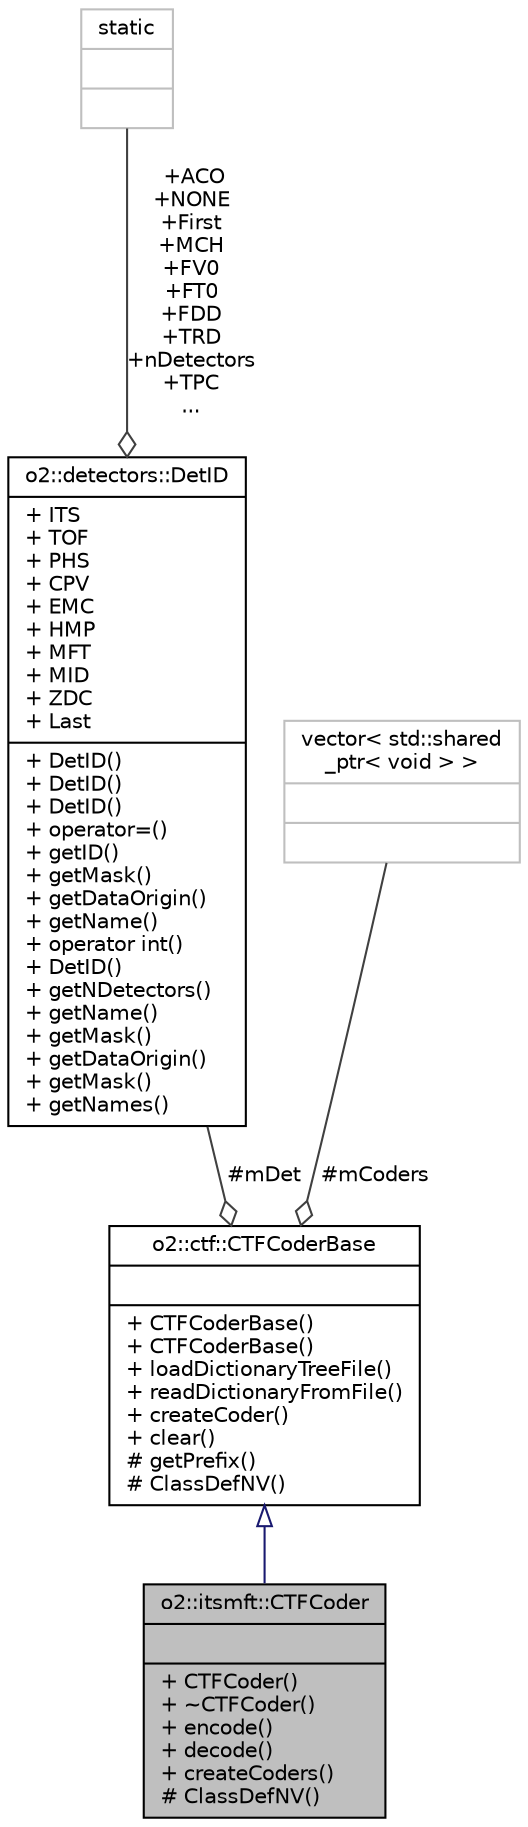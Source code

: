 digraph "o2::itsmft::CTFCoder"
{
 // INTERACTIVE_SVG=YES
  bgcolor="transparent";
  edge [fontname="Helvetica",fontsize="10",labelfontname="Helvetica",labelfontsize="10"];
  node [fontname="Helvetica",fontsize="10",shape=record];
  Node2 [label="{o2::itsmft::CTFCoder\n||+ CTFCoder()\l+ ~CTFCoder()\l+ encode()\l+ decode()\l+ createCoders()\l# ClassDefNV()\l}",height=0.2,width=0.4,color="black", fillcolor="grey75", style="filled", fontcolor="black"];
  Node3 -> Node2 [dir="back",color="midnightblue",fontsize="10",style="solid",arrowtail="onormal",fontname="Helvetica"];
  Node3 [label="{o2::ctf::CTFCoderBase\n||+ CTFCoderBase()\l+ CTFCoderBase()\l+ loadDictionaryTreeFile()\l+ readDictionaryFromFile()\l+ createCoder()\l+ clear()\l# getPrefix()\l# ClassDefNV()\l}",height=0.2,width=0.4,color="black",URL="$d1/db7/classo2_1_1ctf_1_1CTFCoderBase.html"];
  Node4 -> Node3 [color="grey25",fontsize="10",style="solid",label=" #mDet" ,arrowhead="odiamond",fontname="Helvetica"];
  Node4 [label="{o2::detectors::DetID\n|+ ITS\l+ TOF\l+ PHS\l+ CPV\l+ EMC\l+ HMP\l+ MFT\l+ MID\l+ ZDC\l+ Last\l|+ DetID()\l+ DetID()\l+ DetID()\l+ operator=()\l+ getID()\l+ getMask()\l+ getDataOrigin()\l+ getName()\l+ operator int()\l+ DetID()\l+ getNDetectors()\l+ getName()\l+ getMask()\l+ getDataOrigin()\l+ getMask()\l+ getNames()\l}",height=0.2,width=0.4,color="black",URL="$d6/dd5/classo2_1_1detectors_1_1DetID.html",tooltip="Static class with identifiers, bitmasks and names for ALICE detectors. "];
  Node5 -> Node4 [color="grey25",fontsize="10",style="solid",label=" +ACO\n+NONE\n+First\n+MCH\n+FV0\n+FT0\n+FDD\n+TRD\n+nDetectors\n+TPC\n..." ,arrowhead="odiamond",fontname="Helvetica"];
  Node5 [label="{static\n||}",height=0.2,width=0.4,color="grey75"];
  Node6 -> Node3 [color="grey25",fontsize="10",style="solid",label=" #mCoders" ,arrowhead="odiamond",fontname="Helvetica"];
  Node6 [label="{vector\< std::shared\l_ptr\< void \> \>\n||}",height=0.2,width=0.4,color="grey75"];
}
